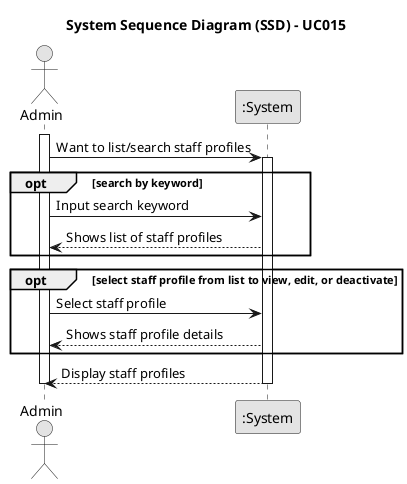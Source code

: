 @startuml
skinparam monochrome true
skinparam packageStyle rectangle
skinparam shadowing false

title System Sequence Diagram (SSD) - UC015
actor Admin as Admin
participant ":System" as System

activate Admin

    Admin -> System: Want to list/search staff profiles

    activate System

    opt search by keyword

        Admin -> System: Input search keyword

        System --> Admin: Shows list of staff profiles

    end

    opt select staff profile from list to view, edit, or deactivate

        Admin -> System: Select staff profile

        System --> Admin: Shows staff profile details

    end

        System --> Admin: Display staff profiles
    
    deactivate System

deactivate Admin

@enduml